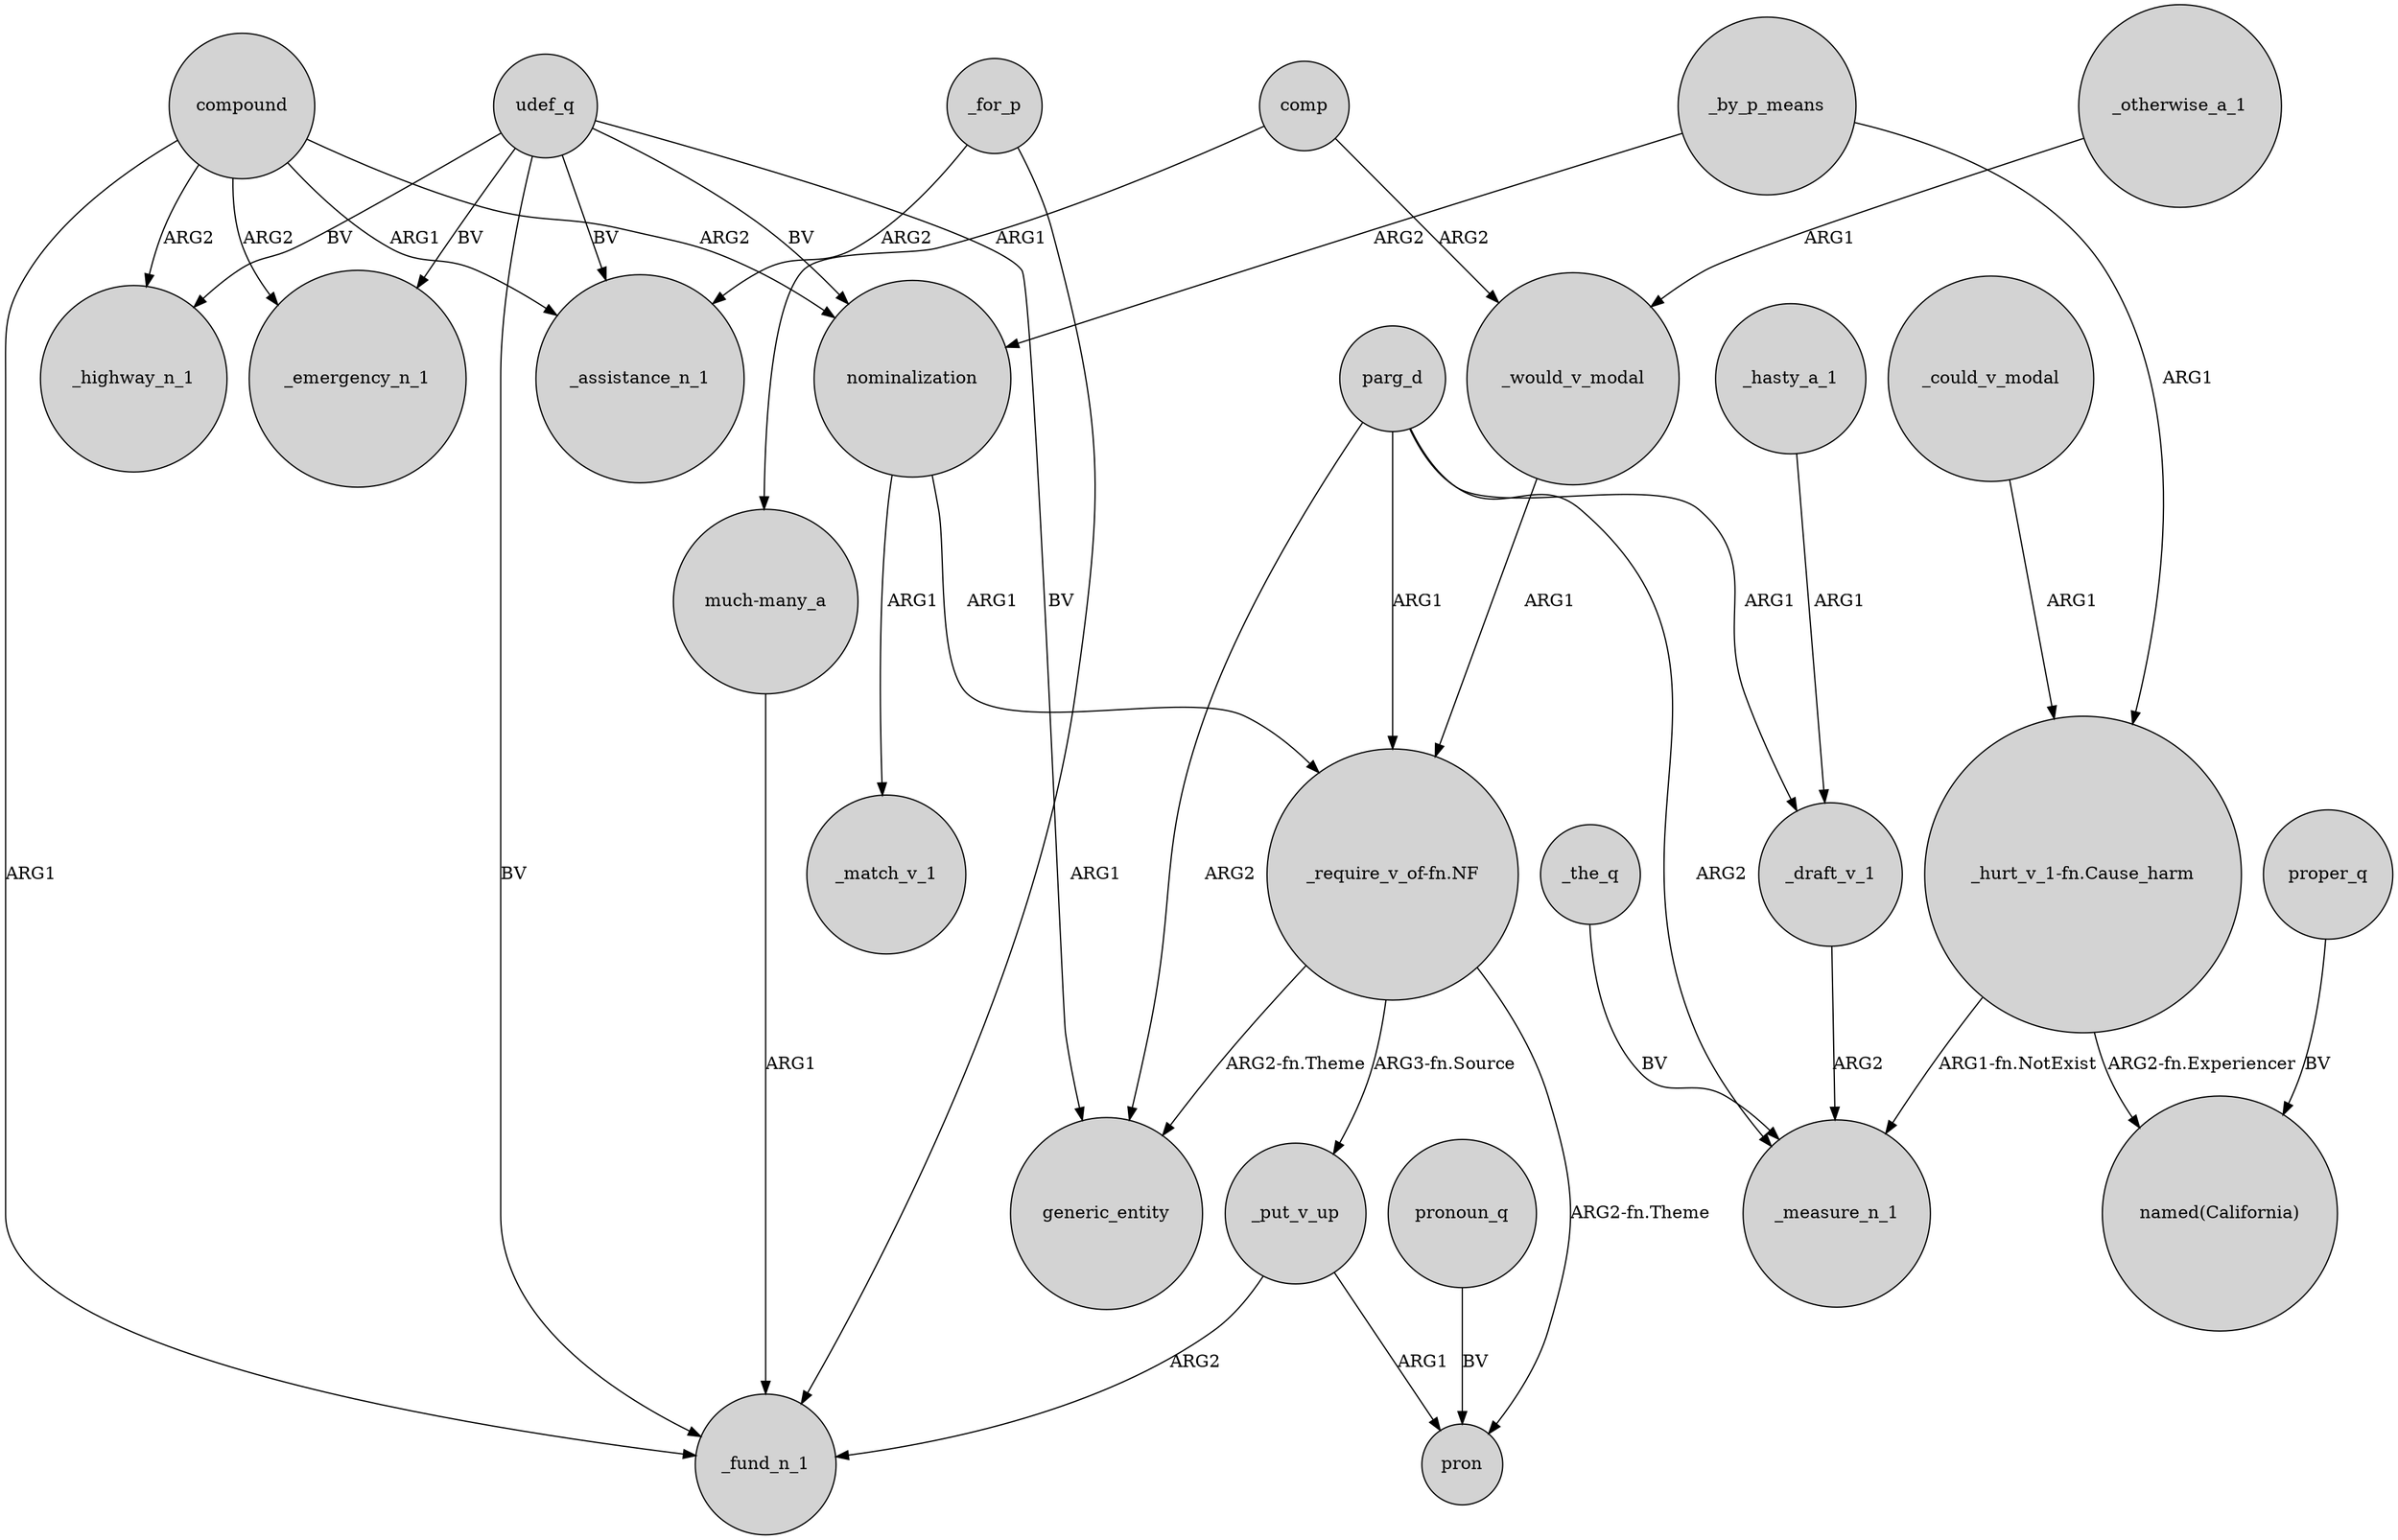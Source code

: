 digraph {
	node [shape=circle style=filled]
	compound -> _emergency_n_1 [label=ARG2]
	_the_q -> _measure_n_1 [label=BV]
	udef_q -> _highway_n_1 [label=BV]
	"_require_v_of-fn.NF" -> _put_v_up [label="ARG3-fn.Source"]
	_for_p -> _fund_n_1 [label=ARG1]
	_by_p_means -> nominalization [label=ARG2]
	_could_v_modal -> "_hurt_v_1-fn.Cause_harm" [label=ARG1]
	nominalization -> "_require_v_of-fn.NF" [label=ARG1]
	comp -> _would_v_modal [label=ARG2]
	udef_q -> generic_entity [label=BV]
	"_require_v_of-fn.NF" -> generic_entity [label="ARG2-fn.Theme"]
	parg_d -> generic_entity [label=ARG2]
	_put_v_up -> pron [label=ARG1]
	parg_d -> _draft_v_1 [label=ARG1]
	proper_q -> "named(California)" [label=BV]
	compound -> _assistance_n_1 [label=ARG1]
	compound -> _highway_n_1 [label=ARG2]
	compound -> nominalization [label=ARG2]
	_by_p_means -> "_hurt_v_1-fn.Cause_harm" [label=ARG1]
	_hasty_a_1 -> _draft_v_1 [label=ARG1]
	"_hurt_v_1-fn.Cause_harm" -> _measure_n_1 [label="ARG1-fn.NotExist"]
	pronoun_q -> pron [label=BV]
	udef_q -> _assistance_n_1 [label=BV]
	comp -> "much-many_a" [label=ARG1]
	_draft_v_1 -> _measure_n_1 [label=ARG2]
	udef_q -> _emergency_n_1 [label=BV]
	"much-many_a" -> _fund_n_1 [label=ARG1]
	udef_q -> _fund_n_1 [label=BV]
	udef_q -> nominalization [label=BV]
	parg_d -> "_require_v_of-fn.NF" [label=ARG1]
	"_require_v_of-fn.NF" -> pron [label="ARG2-fn.Theme"]
	parg_d -> _measure_n_1 [label=ARG2]
	_would_v_modal -> "_require_v_of-fn.NF" [label=ARG1]
	"_hurt_v_1-fn.Cause_harm" -> "named(California)" [label="ARG2-fn.Experiencer"]
	_put_v_up -> _fund_n_1 [label=ARG2]
	nominalization -> _match_v_1 [label=ARG1]
	_otherwise_a_1 -> _would_v_modal [label=ARG1]
	compound -> _fund_n_1 [label=ARG1]
	_for_p -> _assistance_n_1 [label=ARG2]
}
